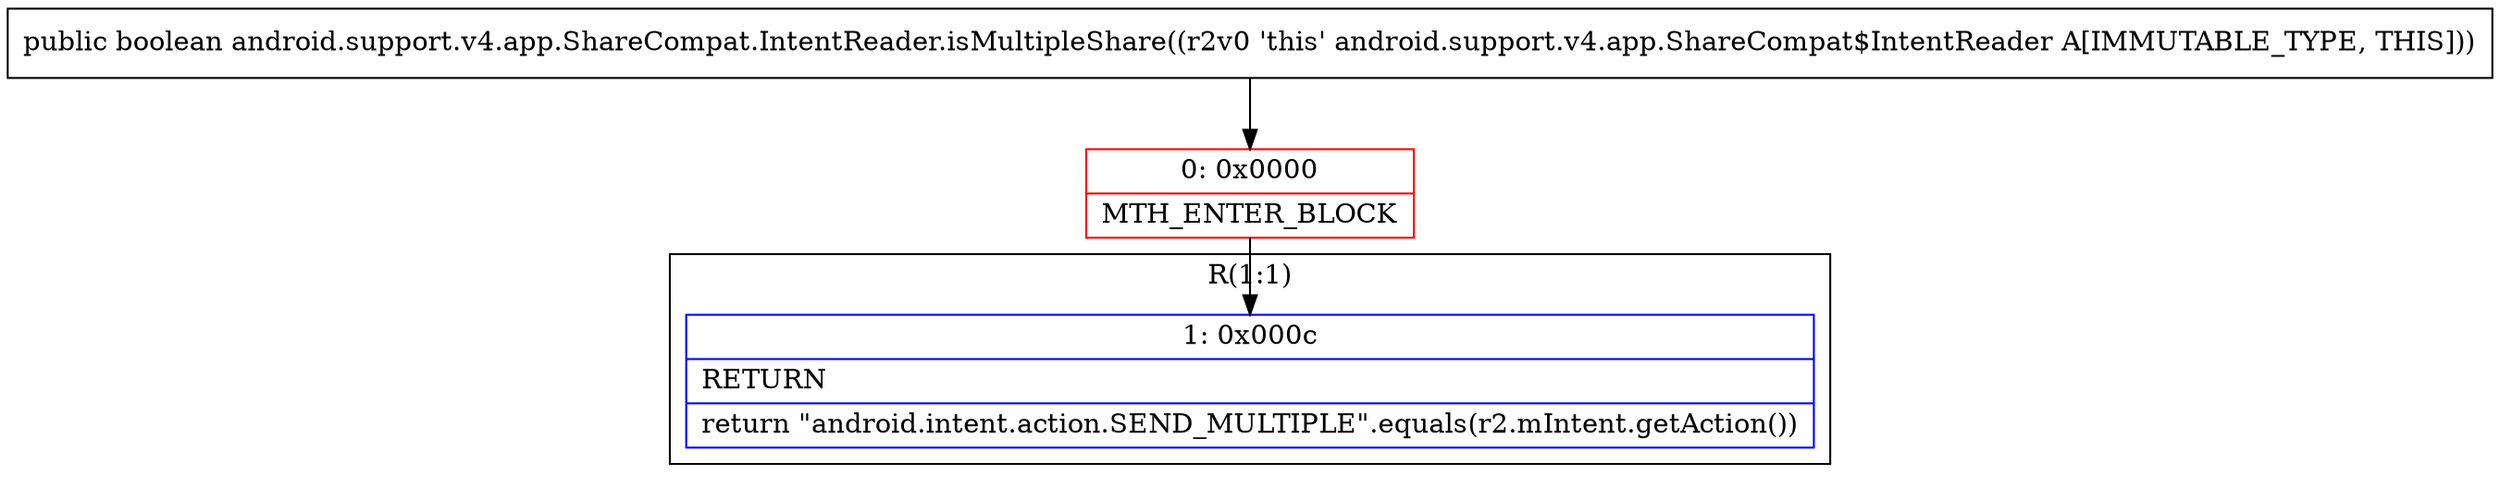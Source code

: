 digraph "CFG forandroid.support.v4.app.ShareCompat.IntentReader.isMultipleShare()Z" {
subgraph cluster_Region_676913092 {
label = "R(1:1)";
node [shape=record,color=blue];
Node_1 [shape=record,label="{1\:\ 0x000c|RETURN\l|return \"android.intent.action.SEND_MULTIPLE\".equals(r2.mIntent.getAction())\l}"];
}
Node_0 [shape=record,color=red,label="{0\:\ 0x0000|MTH_ENTER_BLOCK\l}"];
MethodNode[shape=record,label="{public boolean android.support.v4.app.ShareCompat.IntentReader.isMultipleShare((r2v0 'this' android.support.v4.app.ShareCompat$IntentReader A[IMMUTABLE_TYPE, THIS])) }"];
MethodNode -> Node_0;
Node_0 -> Node_1;
}

